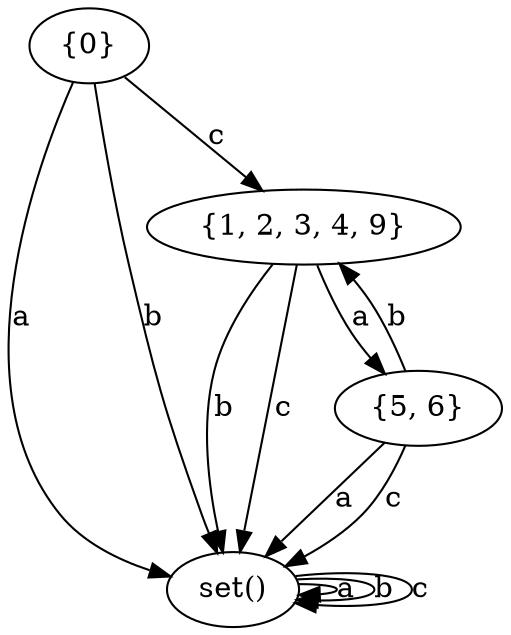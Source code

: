 // The DFA Table
digraph {
	0 [label="{0}"]
	0 -> 1 [label=a]
	0 -> 1 [label=b]
	0 -> 2 [label=c]
	1 [label="set()"]
	1 -> 1 [label=a]
	1 -> 1 [label=b]
	1 -> 1 [label=c]
	2 [label="{1, 2, 3, 4, 9}"]
	2 -> 3 [label=a]
	2 -> 1 [label=b]
	2 -> 1 [label=c]
	3 [label="{5, 6}"]
	3 -> 1 [label=a]
	3 -> 2 [label=b]
	3 -> 1 [label=c]
}
